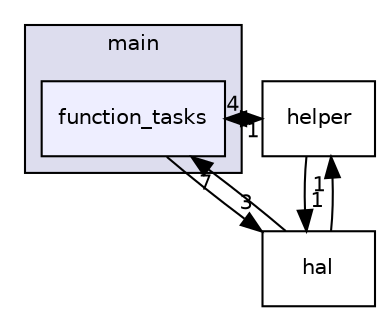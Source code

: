 digraph "/home/beni/Projects/FLipMouse-esp32/main/function_tasks" {
  compound=true
  node [ fontsize="10", fontname="Helvetica"];
  edge [ labelfontsize="10", labelfontname="Helvetica"];
  subgraph clusterdir_5c982d53a68cdbcd421152b4020263a9 {
    graph [ bgcolor="#ddddee", pencolor="black", label="main" fontname="Helvetica", fontsize="10", URL="dir_5c982d53a68cdbcd421152b4020263a9.html"]
  dir_dd44d79ba9a472f66a6851d54403189f [shape=box, label="function_tasks", style="filled", fillcolor="#eeeeff", pencolor="black", URL="dir_dd44d79ba9a472f66a6851d54403189f.html"];
  }
  dir_1b962a8abc6754dfc035bfd01f2fa850 [shape=box label="helper" URL="dir_1b962a8abc6754dfc035bfd01f2fa850.html"];
  dir_2c1795b0295572423fca70fe6201093a [shape=box label="hal" URL="dir_2c1795b0295572423fca70fe6201093a.html"];
  dir_1b962a8abc6754dfc035bfd01f2fa850->dir_dd44d79ba9a472f66a6851d54403189f [headlabel="1", labeldistance=1.5 headhref="dir_000004_000002.html"];
  dir_1b962a8abc6754dfc035bfd01f2fa850->dir_2c1795b0295572423fca70fe6201093a [headlabel="1", labeldistance=1.5 headhref="dir_000004_000003.html"];
  dir_dd44d79ba9a472f66a6851d54403189f->dir_1b962a8abc6754dfc035bfd01f2fa850 [headlabel="4", labeldistance=1.5 headhref="dir_000002_000004.html"];
  dir_dd44d79ba9a472f66a6851d54403189f->dir_2c1795b0295572423fca70fe6201093a [headlabel="3", labeldistance=1.5 headhref="dir_000002_000003.html"];
  dir_2c1795b0295572423fca70fe6201093a->dir_1b962a8abc6754dfc035bfd01f2fa850 [headlabel="1", labeldistance=1.5 headhref="dir_000003_000004.html"];
  dir_2c1795b0295572423fca70fe6201093a->dir_dd44d79ba9a472f66a6851d54403189f [headlabel="7", labeldistance=1.5 headhref="dir_000003_000002.html"];
}
